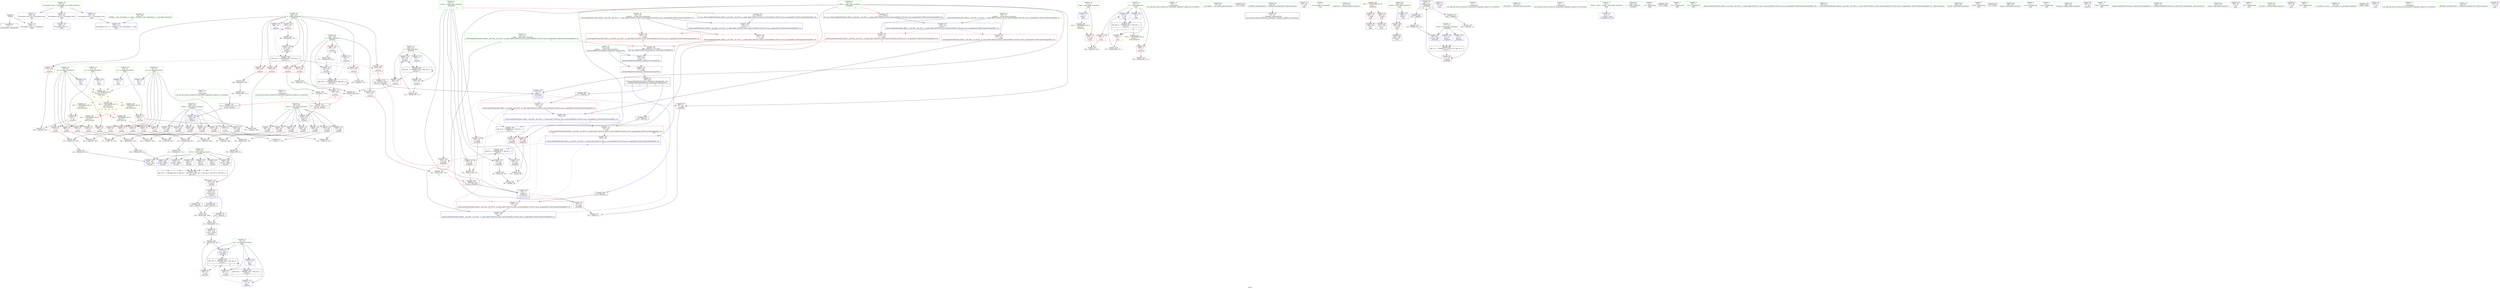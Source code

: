 digraph "SVFG" {
	label="SVFG";

	Node0x55e8cb590a10 [shape=record,color=grey,label="{NodeID: 0\nNullPtr}"];
	Node0x55e8cb590a10 -> Node0x55e8cb5b1bd0[style=solid];
	Node0x55e8cb590a10 -> Node0x55e8cb5b7c90[style=solid];
	Node0x55e8cb5bfcf0 [shape=record,color=grey,label="{NodeID: 263\n267 = Binary(266, 101, )\n|{<s0>10}}"];
	Node0x55e8cb5bfcf0:s0 -> Node0x55e8cb5e7dd0[style=solid,color=red];
	Node0x55e8cb5b9450 [shape=record,color=blue,label="{NodeID: 180\n8\<--327\nt\<--inc\nmain\n}"];
	Node0x55e8cb5b9450 -> Node0x55e8cb5cf930[style=dashed];
	Node0x55e8cb5b05e0 [shape=record,color=red,label="{NodeID: 97\n80\<--74\n\<--a.addr\n_Z5checkii\n}"];
	Node0x55e8cb5b05e0 -> Node0x55e8cb5b5440[style=solid];
	Node0x55e8cb5ae580 [shape=record,color=green,label="{NodeID: 14\n97\<--1\n\<--dummyObj\nCan only get source location for instruction, argument, global var or function.}"];
	Node0x55e8cb5b5740 [shape=record,color=grey,label="{NodeID: 277\n235 = cmp(233, 234, )\n}"];
	Node0x55e8cb5b1140 [shape=record,color=red,label="{NodeID: 111\n132\<--131\n\<--call1\n_ZSt4swapIiENSt9enable_ifIXsr6__and_ISt6__not_ISt15__is_tuple_likeIT_EESt21is_move_constructibleIS3_ESt18is_move_assignableIS3_EEE5valueEvE4typeERS3_SC_\n}"];
	Node0x55e8cb5b1140 -> Node0x55e8cb5b8410[style=solid];
	Node0x55e8cb5af380 [shape=record,color=green,label="{NodeID: 28\n55\<--56\n__cxa_atexit\<--__cxa_atexit_field_insensitive\n}"];
	Node0x55e8cb5e79f0 [shape=record,color=black,label="{NodeID: 374\n314 = PHI()\n}"];
	Node0x55e8cb5cf430 [shape=record,color=black,label="{NodeID: 291\nMR_32V_2 = PHI(MR_32V_3, MR_32V_1, )\npts\{23 \}\n|{<s0>17}}"];
	Node0x55e8cb5cf430:s0 -> Node0x55e8cb5b8d00[style=dashed,color=red];
	Node0x55e8cb5b65c0 [shape=record,color=red,label="{NodeID: 125\n193\<--149\n\<--r.addr\n_Z4calcii\n}"];
	Node0x55e8cb5b65c0 -> Node0x55e8cb5bec70[style=solid];
	Node0x55e8cb5b0000 [shape=record,color=green,label="{NodeID: 42\n149\<--150\nr.addr\<--r.addr_field_insensitive\n_Z4calcii\n}"];
	Node0x55e8cb5b0000 -> Node0x55e8cb5b6280[style=solid];
	Node0x55e8cb5b0000 -> Node0x55e8cb5b6350[style=solid];
	Node0x55e8cb5b0000 -> Node0x55e8cb5b6420[style=solid];
	Node0x55e8cb5b0000 -> Node0x55e8cb5b64f0[style=solid];
	Node0x55e8cb5b0000 -> Node0x55e8cb5b65c0[style=solid];
	Node0x55e8cb5b0000 -> Node0x55e8cb5b6690[style=solid];
	Node0x55e8cb5b0000 -> Node0x55e8cb5b8680[style=solid];
	Node0x55e8cb5b7120 [shape=record,color=red,label="{NodeID: 139\n263\<--226\n\<--r\n_Z5solvev\n}"];
	Node0x55e8cb5b7120 -> Node0x55e8cb5bf0f0[style=solid];
	Node0x55e8cb5b1cd0 [shape=record,color=black,label="{NodeID: 56\n53\<--54\n\<--_ZNSt8ios_base4InitD1Ev\nCan only get source location for instruction, argument, global var or function.}"];
	Node0x55e8cb5b7e60 [shape=record,color=blue,label="{NodeID: 153\n76\<--71\nb.addr\<--b\n_Z5checkii\n|{|<s2>3|<s3>3|<s4>3|<s5>3}}"];
	Node0x55e8cb5b7e60 -> Node0x55e8cb5b0920[style=dashed];
	Node0x55e8cb5b7e60 -> Node0x55e8cb5d0330[style=dashed];
	Node0x55e8cb5b7e60:s2 -> Node0x55e8cb5b1070[style=dashed,color=red];
	Node0x55e8cb5b7e60:s3 -> Node0x55e8cb5b1140[style=dashed,color=red];
	Node0x55e8cb5b7e60:s4 -> Node0x55e8cb5b1210[style=dashed,color=red];
	Node0x55e8cb5b7e60:s5 -> Node0x55e8cb5b84e0[style=dashed,color=red];
	Node0x55e8cb5b2860 [shape=record,color=purple,label="{NodeID: 70\n313\<--36\n\<--.str.5\nmain\n}"];
	Node0x55e8cb5be970 [shape=record,color=grey,label="{NodeID: 250\n182 = Binary(181, 101, )\n}"];
	Node0x55e8cb5be970 -> Node0x55e8cb5b89c0[style=solid];
	Node0x55e8cb5b89c0 [shape=record,color=blue,label="{NodeID: 167\n145\<--182\nretval\<--add\n_Z4calcii\n}"];
	Node0x55e8cb5b89c0 -> Node0x55e8cb5d0830[style=dashed];
	Node0x55e8cb5b3450 [shape=record,color=red,label="{NodeID: 84\n199\<--15\n\<--b1\n_Z4calcii\n}"];
	Node0x55e8cb5b3450 -> Node0x55e8cb5b4fc0[style=solid];
	Node0x55e8cb5ad290 [shape=record,color=green,label="{NodeID: 1\n7\<--1\n__dso_handle\<--dummyObj\nGlob }"];
	Node0x55e8cb5bfe70 [shape=record,color=grey,label="{NodeID: 264\n251 = Binary(250, 101, )\n}"];
	Node0x55e8cb5bfe70 -> Node0x55e8cb5b9110[style=solid];
	Node0x55e8cb5b9520 [shape=record,color=blue,label="{NodeID: 181\n341\<--340\n__t.addr\<--__t\n_ZSt4moveIRiEONSt16remove_referenceIT_E4typeEOS2_\n}"];
	Node0x55e8cb5b9520 -> Node0x55e8cb5b72c0[style=dashed];
	Node0x55e8cb5b06b0 [shape=record,color=red,label="{NodeID: 98\n88\<--74\n\<--a.addr\n_Z5checkii\n}"];
	Node0x55e8cb5b06b0 -> Node0x55e8cb5c0170[style=solid];
	Node0x55e8cb5ae680 [shape=record,color=green,label="{NodeID: 15\n101\<--1\n\<--dummyObj\nCan only get source location for instruction, argument, global var or function.|{<s0>9}}"];
	Node0x55e8cb5ae680:s0 -> Node0x55e8cb5e7ac0[style=solid,color=red];
	Node0x55e8cb5b58c0 [shape=record,color=grey,label="{NodeID: 278\n320 = cmp(318, 319, )\n}"];
	Node0x55e8cb5b1210 [shape=record,color=red,label="{NodeID: 112\n136\<--135\n\<--call2\n_ZSt4swapIiENSt9enable_ifIXsr6__and_ISt6__not_ISt15__is_tuple_likeIT_EESt21is_move_constructibleIS3_ESt18is_move_assignableIS3_EEE5valueEvE4typeERS3_SC_\n}"];
	Node0x55e8cb5b1210 -> Node0x55e8cb5b84e0[style=solid];
	Node0x55e8cb5af480 [shape=record,color=green,label="{NodeID: 29\n54\<--60\n_ZNSt8ios_base4InitD1Ev\<--_ZNSt8ios_base4InitD1Ev_field_insensitive\n}"];
	Node0x55e8cb5af480 -> Node0x55e8cb5b1cd0[style=solid];
	Node0x55e8cb5e7ac0 [shape=record,color=black,label="{NodeID: 375\n143 = PHI(101, 264, 271, )\n0th arg _Z4calcii }"];
	Node0x55e8cb5e7ac0 -> Node0x55e8cb5b85b0[style=solid];
	Node0x55e8cb5cf930 [shape=record,color=black,label="{NodeID: 292\nMR_26V_2 = PHI(MR_26V_3, MR_26V_1, )\npts\{10 \}\n|{|<s3>17}}"];
	Node0x55e8cb5cf930 -> Node0x55e8cb5b2dd0[style=dashed];
	Node0x55e8cb5cf930 -> Node0x55e8cb5b2ea0[style=dashed];
	Node0x55e8cb5cf930 -> Node0x55e8cb5b9450[style=dashed];
	Node0x55e8cb5cf930:s3 -> Node0x55e8cb5d2f50[style=dashed,color=red];
	Node0x55e8cb5b6690 [shape=record,color=red,label="{NodeID: 126\n209\<--149\n\<--r.addr\n_Z4calcii\n}"];
	Node0x55e8cb5b6690 -> Node0x55e8cb5bf3f0[style=solid];
	Node0x55e8cb5b00d0 [shape=record,color=green,label="{NodeID: 43\n217\<--218\n_Z5solvev\<--_Z5solvev_field_insensitive\n}"];
	Node0x55e8cb5d2710 [shape=record,color=yellow,style=double,label="{NodeID: 306\n42V_1 = ENCHI(MR_42V_0)\npts\{1 \}\nFun[main]}"];
	Node0x55e8cb5d2710 -> Node0x55e8cb5b3c70[style=dashed];
	Node0x55e8cb5d2710 -> Node0x55e8cb5b3d40[style=dashed];
	Node0x55e8cb5b71f0 [shape=record,color=red,label="{NodeID: 140\n330\<--299\n\<--retval\nmain\n}"];
	Node0x55e8cb5b71f0 -> Node0x55e8cb5b21e0[style=solid];
	Node0x55e8cb5b1dd0 [shape=record,color=black,label="{NodeID: 57\n69\<--111\n_Z5checkii_ret\<--\n_Z5checkii\n|{<s0>4|<s1>8}}"];
	Node0x55e8cb5b1dd0:s0 -> Node0x55e8cb2b55d0[style=solid,color=blue];
	Node0x55e8cb5b1dd0:s1 -> Node0x55e8cb5e7670[style=solid,color=blue];
	Node0x55e8cb5b7f30 [shape=record,color=blue,label="{NodeID: 154\n72\<--9\nretval\<--\n_Z5checkii\n}"];
	Node0x55e8cb5b7f30 -> Node0x55e8cb5ccc30[style=dashed];
	Node0x55e8cb5b2930 [shape=record,color=purple,label="{NodeID: 71\n322\<--38\n\<--.str.6\nmain\n}"];
	Node0x55e8cb5beaf0 [shape=record,color=grey,label="{NodeID: 251\n196 = Binary(195, 101, )\n}"];
	Node0x55e8cb5beaf0 -> Node0x55e8cb5b8a90[style=solid];
	Node0x55e8cb5b8a90 [shape=record,color=blue,label="{NodeID: 168\n145\<--196\nretval\<--add16\n_Z4calcii\n}"];
	Node0x55e8cb5b8a90 -> Node0x55e8cb5d0830[style=dashed];
	Node0x55e8cb5b3520 [shape=record,color=red,label="{NodeID: 85\n210\<--15\n\<--b1\n_Z4calcii\n}"];
	Node0x55e8cb5b3520 -> Node0x55e8cb5bf3f0[style=solid];
	Node0x55e8cb5ad550 [shape=record,color=green,label="{NodeID: 2\n9\<--1\n\<--dummyObj\nCan only get source location for instruction, argument, global var or function.}"];
	Node0x55e8cb5bfff0 [shape=record,color=grey,label="{NodeID: 265\n155 = cmp(153, 154, )\n}"];
	Node0x55e8cb5b0780 [shape=record,color=red,label="{NodeID: 99\n94\<--74\n\<--a.addr\n_Z5checkii\n}"];
	Node0x55e8cb5b0780 -> Node0x55e8cb5c02f0[style=solid];
	Node0x55e8cb5ae780 [shape=record,color=green,label="{NodeID: 16\n273\<--1\n\<--dummyObj\nCan only get source location for instruction, argument, global var or function.|{<s0>11}}"];
	Node0x55e8cb5ae780:s0 -> Node0x55e8cb5e7dd0[style=solid,color=red];
	Node0x55e8cb5b5a40 [shape=record,color=grey,label="{NodeID: 279\n244 = cmp(243, 9, )\n}"];
	Node0x55e8cb5b12e0 [shape=record,color=red,label="{NodeID: 113\n215\<--145\n\<--retval\n_Z4calcii\n}"];
	Node0x55e8cb5b12e0 -> Node0x55e8cb5b1ea0[style=solid];
	Node0x55e8cb5af580 [shape=record,color=green,label="{NodeID: 30\n67\<--68\n_Z5checkii\<--_Z5checkii_field_insensitive\n}"];
	Node0x55e8cb5e7dd0 [shape=record,color=black,label="{NodeID: 376\n144 = PHI(259, 267, 273, )\n1st arg _Z4calcii }"];
	Node0x55e8cb5e7dd0 -> Node0x55e8cb5b8680[style=solid];
	Node0x55e8cb5cfe30 [shape=record,color=black,label="{NodeID: 293\nMR_4V_4 = PHI(MR_4V_3, MR_4V_2, )\npts\{75 \}\n}"];
	Node0x55e8cb5cfe30 -> Node0x55e8cb5b06b0[style=dashed];
	Node0x55e8cb5cfe30 -> Node0x55e8cb5b0780[style=dashed];
	Node0x55e8cb5cfe30 -> Node0x55e8cb5b0850[style=dashed];
	Node0x55e8cb5b6760 [shape=record,color=red,label="{NodeID: 127\n233\<--220\n\<--i\n_Z5solvev\n}"];
	Node0x55e8cb5b6760 -> Node0x55e8cb5b5740[style=solid];
	Node0x55e8cb5b01d0 [shape=record,color=green,label="{NodeID: 44\n220\<--221\ni\<--i_field_insensitive\n_Z5solvev\n}"];
	Node0x55e8cb5b01d0 -> Node0x55e8cb5b6760[style=solid];
	Node0x55e8cb5b01d0 -> Node0x55e8cb5b6830[style=solid];
	Node0x55e8cb5b01d0 -> Node0x55e8cb5b6900[style=solid];
	Node0x55e8cb5b01d0 -> Node0x55e8cb5b69d0[style=solid];
	Node0x55e8cb5b01d0 -> Node0x55e8cb5b6aa0[style=solid];
	Node0x55e8cb5b01d0 -> Node0x55e8cb5b6b70[style=solid];
	Node0x55e8cb5b01d0 -> Node0x55e8cb5b6c40[style=solid];
	Node0x55e8cb5b01d0 -> Node0x55e8cb5b6d10[style=solid];
	Node0x55e8cb5b01d0 -> Node0x55e8cb5b8f70[style=solid];
	Node0x55e8cb5b01d0 -> Node0x55e8cb5b92b0[style=solid];
	Node0x55e8cb5b72c0 [shape=record,color=red,label="{NodeID: 141\n344\<--341\n\<--__t.addr\n_ZSt4moveIRiEONSt16remove_referenceIT_E4typeEOS2_\n}"];
	Node0x55e8cb5b72c0 -> Node0x55e8cb5b22b0[style=solid];
	Node0x55e8cb5b1ea0 [shape=record,color=black,label="{NodeID: 58\n142\<--215\n_Z4calcii_ret\<--\n_Z4calcii\n|{<s0>9|<s1>10|<s2>11}}"];
	Node0x55e8cb5b1ea0:s0 -> Node0x55e8cb5e6f40[style=solid,color=blue];
	Node0x55e8cb5b1ea0:s1 -> Node0x55e8cb5e7070[style=solid,color=blue];
	Node0x55e8cb5b1ea0:s2 -> Node0x55e8cb5e7880[style=solid,color=blue];
	Node0x55e8cb5b8000 [shape=record,color=blue,label="{NodeID: 155\n72\<--101\nretval\<--\n_Z5checkii\n}"];
	Node0x55e8cb5b8000 -> Node0x55e8cb5ccc30[style=dashed];
	Node0x55e8cb5b2a00 [shape=record,color=purple,label="{NodeID: 72\n350\<--40\nllvm.global_ctors_0\<--llvm.global_ctors\nGlob }"];
	Node0x55e8cb5b2a00 -> Node0x55e8cb5b7a90[style=solid];
	Node0x55e8cb5bec70 [shape=record,color=grey,label="{NodeID: 252\n195 = Binary(193, 194, )\n}"];
	Node0x55e8cb5bec70 -> Node0x55e8cb5beaf0[style=solid];
	Node0x55e8cb5b8b60 [shape=record,color=blue,label="{NodeID: 169\n145\<--206\nretval\<--add21\n_Z4calcii\n}"];
	Node0x55e8cb5b8b60 -> Node0x55e8cb5d0830[style=dashed];
	Node0x55e8cb5b35f0 [shape=record,color=red,label="{NodeID: 86\n234\<--17\n\<--a2\n_Z5solvev\n}"];
	Node0x55e8cb5b35f0 -> Node0x55e8cb5b5740[style=solid];
	Node0x55e8cb5ad5e0 [shape=record,color=green,label="{NodeID: 3\n22\<--1\n\<--dummyObj\nCan only get source location for instruction, argument, global var or function.}"];
	Node0x55e8cb5c0170 [shape=record,color=grey,label="{NodeID: 266\n90 = cmp(88, 89, )\n}"];
	Node0x55e8cb5b0850 [shape=record,color=red,label="{NodeID: 100\n104\<--74\n\<--a.addr\n_Z5checkii\n}"];
	Node0x55e8cb5b0850 -> Node0x55e8cb5bdbf0[style=solid];
	Node0x55e8cb5ae880 [shape=record,color=green,label="{NodeID: 17\n4\<--6\n_ZStL8__ioinit\<--_ZStL8__ioinit_field_insensitive\nGlob }"];
	Node0x55e8cb5ae880 -> Node0x55e8cb5b2380[style=solid];
	Node0x55e8cb2b55d0 [shape=record,color=black,label="{NodeID: 363\n107 = PHI(69, )\n}"];
	Node0x55e8cb2b55d0 -> Node0x55e8cb5bdd70[style=solid];
	Node0x55e8cb5b5bc0 [shape=record,color=grey,label="{NodeID: 280\n257 = cmp(255, 256, )\n}"];
	Node0x55e8cb5b13b0 [shape=record,color=red,label="{NodeID: 114\n153\<--147\n\<--l.addr\n_Z4calcii\n}"];
	Node0x55e8cb5b13b0 -> Node0x55e8cb5bfff0[style=solid];
	Node0x55e8cb5af680 [shape=record,color=green,label="{NodeID: 31\n72\<--73\nretval\<--retval_field_insensitive\n_Z5checkii\n}"];
	Node0x55e8cb5af680 -> Node0x55e8cb5b0510[style=solid];
	Node0x55e8cb5af680 -> Node0x55e8cb5b7f30[style=solid];
	Node0x55e8cb5af680 -> Node0x55e8cb5b8000[style=solid];
	Node0x55e8cb5af680 -> Node0x55e8cb5b80d0[style=solid];
	Node0x55e8cb5e7f90 [shape=record,color=black,label="{NodeID: 377\n114 = PHI(74, )\n0th arg _ZSt4swapIiENSt9enable_ifIXsr6__and_ISt6__not_ISt15__is_tuple_likeIT_EESt21is_move_constructibleIS3_ESt18is_move_assignableIS3_EEE5valueEvE4typeERS3_SC_ }"];
	Node0x55e8cb5e7f90 -> Node0x55e8cb5b81a0[style=solid];
	Node0x55e8cb5d0330 [shape=record,color=black,label="{NodeID: 294\nMR_6V_4 = PHI(MR_6V_3, MR_6V_2, )\npts\{77 \}\n}"];
	Node0x55e8cb5d0330 -> Node0x55e8cb5b09f0[style=dashed];
	Node0x55e8cb5d0330 -> Node0x55e8cb5b0ac0[style=dashed];
	Node0x55e8cb5d0330 -> Node0x55e8cb5b0b90[style=dashed];
	Node0x55e8cb5d0330 -> Node0x55e8cb5b0c60[style=dashed];
	Node0x55e8cb5b6830 [shape=record,color=red,label="{NodeID: 128\n237\<--220\n\<--i\n_Z5solvev\n}"];
	Node0x55e8cb5b6830 -> Node0x55e8cb5b55c0[style=solid];
	Node0x55e8cb5b02a0 [shape=record,color=green,label="{NodeID: 45\n222\<--223\nj\<--j_field_insensitive\n_Z5solvev\n}"];
	Node0x55e8cb5d2900 [shape=record,color=yellow,style=double,label="{NodeID: 308\n45V_1 = ENCHI(MR_45V_0)\npts\{12 \}\nFun[main]}"];
	Node0x55e8cb5d2900 -> Node0x55e8cb5b2f70[style=dashed];
	Node0x55e8cb5b7390 [shape=record,color=blue,label="{NodeID: 142\n8\<--9\nt\<--\nGlob }"];
	Node0x55e8cb5b7390 -> Node0x55e8cb5cf930[style=dashed];
	Node0x55e8cb5b1f70 [shape=record,color=black,label="{NodeID: 59\n275\<--274\nconv\<--add14\n_Z5solvev\n}"];
	Node0x55e8cb5b1f70 -> Node0x55e8cb5be670[style=solid];
	Node0x55e8cb5d35a0 [shape=record,color=yellow,style=double,label="{NodeID: 322\n40V_1 = ENCHI(MR_40V_0)\npts\{16 20 \}\nFun[_Z5solvev]|{<s0>9|<s1>9|<s2>10|<s3>10|<s4>11|<s5>11}}"];
	Node0x55e8cb5d35a0:s0 -> Node0x55e8cb343500[style=dashed,color=red];
	Node0x55e8cb5d35a0:s1 -> Node0x55e8cb45c710[style=dashed,color=red];
	Node0x55e8cb5d35a0:s2 -> Node0x55e8cb343500[style=dashed,color=red];
	Node0x55e8cb5d35a0:s3 -> Node0x55e8cb45c710[style=dashed,color=red];
	Node0x55e8cb5d35a0:s4 -> Node0x55e8cb343500[style=dashed,color=red];
	Node0x55e8cb5d35a0:s5 -> Node0x55e8cb45c710[style=dashed,color=red];
	Node0x55e8cb5b80d0 [shape=record,color=blue,label="{NodeID: 156\n72\<--108\nretval\<--sub7\n_Z5checkii\n}"];
	Node0x55e8cb5b80d0 -> Node0x55e8cb5ccc30[style=dashed];
	Node0x55e8cb5b2b00 [shape=record,color=purple,label="{NodeID: 73\n351\<--40\nllvm.global_ctors_1\<--llvm.global_ctors\nGlob }"];
	Node0x55e8cb5b2b00 -> Node0x55e8cb5b7b90[style=solid];
	Node0x55e8cb5bedf0 [shape=record,color=grey,label="{NodeID: 253\n205 = Binary(203, 204, )\n}"];
	Node0x55e8cb5bedf0 -> Node0x55e8cb5bef70[style=solid];
	Node0x55e8cb5b8c30 [shape=record,color=blue,label="{NodeID: 170\n145\<--212\nretval\<--add24\n_Z4calcii\n}"];
	Node0x55e8cb5b8c30 -> Node0x55e8cb5d0830[style=dashed];
	Node0x55e8cb5b36c0 [shape=record,color=red,label="{NodeID: 87\n159\<--19\n\<--b2\n_Z4calcii\n}"];
	Node0x55e8cb5b36c0 -> Node0x55e8cb5c0470[style=solid];
	Node0x55e8cb5ad670 [shape=record,color=green,label="{NodeID: 4\n24\<--1\n.str\<--dummyObj\nGlob }"];
	Node0x55e8cb5c02f0 [shape=record,color=grey,label="{NodeID: 267\n98 = cmp(94, 96, )\n}"];
	Node0x55e8cb5b0920 [shape=record,color=red,label="{NodeID: 101\n81\<--76\n\<--b.addr\n_Z5checkii\n}"];
	Node0x55e8cb5b0920 -> Node0x55e8cb5b5440[style=solid];
	Node0x55e8cb5ae980 [shape=record,color=green,label="{NodeID: 18\n8\<--10\nt\<--t_field_insensitive\nGlob }"];
	Node0x55e8cb5ae980 -> Node0x55e8cb5b2d00[style=solid];
	Node0x55e8cb5ae980 -> Node0x55e8cb5b2dd0[style=solid];
	Node0x55e8cb5ae980 -> Node0x55e8cb5b2ea0[style=solid];
	Node0x55e8cb5ae980 -> Node0x55e8cb5b7390[style=solid];
	Node0x55e8cb5ae980 -> Node0x55e8cb5b9450[style=solid];
	Node0x55e8cb5e4e90 [shape=record,color=black,label="{NodeID: 364\n323 = PHI()\n}"];
	Node0x55e8cb5b1480 [shape=record,color=red,label="{NodeID: 115\n160\<--147\n\<--l.addr\n_Z4calcii\n}"];
	Node0x55e8cb5b1480 -> Node0x55e8cb5c0470[style=solid];
	Node0x55e8cb5af750 [shape=record,color=green,label="{NodeID: 32\n74\<--75\na.addr\<--a.addr_field_insensitive\n_Z5checkii\n|{|<s5>3}}"];
	Node0x55e8cb5af750 -> Node0x55e8cb5b05e0[style=solid];
	Node0x55e8cb5af750 -> Node0x55e8cb5b06b0[style=solid];
	Node0x55e8cb5af750 -> Node0x55e8cb5b0780[style=solid];
	Node0x55e8cb5af750 -> Node0x55e8cb5b0850[style=solid];
	Node0x55e8cb5af750 -> Node0x55e8cb5b7d90[style=solid];
	Node0x55e8cb5af750:s5 -> Node0x55e8cb5e7f90[style=solid,color=red];
	Node0x55e8cb5e80a0 [shape=record,color=black,label="{NodeID: 378\n115 = PHI(76, )\n1st arg _ZSt4swapIiENSt9enable_ifIXsr6__and_ISt6__not_ISt15__is_tuple_likeIT_EESt21is_move_constructibleIS3_ESt18is_move_assignableIS3_EEE5valueEvE4typeERS3_SC_ }"];
	Node0x55e8cb5e80a0 -> Node0x55e8cb5b8270[style=solid];
	Node0x55e8cb5d0830 [shape=record,color=black,label="{NodeID: 295\nMR_20V_3 = PHI(MR_20V_9, MR_20V_7, MR_20V_5, MR_20V_2, MR_20V_8, MR_20V_6, MR_20V_4, )\npts\{146 \}\n}"];
	Node0x55e8cb5d0830 -> Node0x55e8cb5b12e0[style=dashed];
	Node0x55e8cb5b6900 [shape=record,color=red,label="{NodeID: 129\n240\<--220\n\<--i\n_Z5solvev\n|{<s0>8}}"];
	Node0x55e8cb5b6900:s0 -> Node0x55e8cb5e81b0[style=solid,color=red];
	Node0x55e8cb5b0370 [shape=record,color=green,label="{NodeID: 46\n224\<--225\nl\<--l_field_insensitive\n_Z5solvev\n}"];
	Node0x55e8cb5b0370 -> Node0x55e8cb5b6de0[style=solid];
	Node0x55e8cb5b0370 -> Node0x55e8cb5b6eb0[style=solid];
	Node0x55e8cb5b0370 -> Node0x55e8cb5b6f80[style=solid];
	Node0x55e8cb5b0370 -> Node0x55e8cb5b8dd0[style=solid];
	Node0x55e8cb5b0370 -> Node0x55e8cb5b9040[style=solid];
	Node0x55e8cb5b7490 [shape=record,color=blue,label="{NodeID: 143\n11\<--9\ncases\<--\nGlob }"];
	Node0x55e8cb5b7490 -> Node0x55e8cb5d2900[style=dashed];
	Node0x55e8cb5b2040 [shape=record,color=black,label="{NodeID: 60\n305\<--302\ncall\<--\nmain\n}"];
	Node0x55e8cb5bda70 [shape=record,color=grey,label="{NodeID: 240\n96 = Binary(97, 95, )\n}"];
	Node0x55e8cb5bda70 -> Node0x55e8cb5c02f0[style=solid];
	Node0x55e8cb5b81a0 [shape=record,color=blue,label="{NodeID: 157\n116\<--114\n__a.addr\<--__a\n_ZSt4swapIiENSt9enable_ifIXsr6__and_ISt6__not_ISt15__is_tuple_likeIT_EESt21is_move_constructibleIS3_ESt18is_move_assignableIS3_EEE5valueEvE4typeERS3_SC_\n}"];
	Node0x55e8cb5b81a0 -> Node0x55e8cb5b0d30[style=dashed];
	Node0x55e8cb5b81a0 -> Node0x55e8cb5b0e00[style=dashed];
	Node0x55e8cb5b2c00 [shape=record,color=purple,label="{NodeID: 74\n352\<--40\nllvm.global_ctors_2\<--llvm.global_ctors\nGlob }"];
	Node0x55e8cb5b2c00 -> Node0x55e8cb5b7c90[style=solid];
	Node0x55e8cb5bef70 [shape=record,color=grey,label="{NodeID: 254\n206 = Binary(205, 101, )\n}"];
	Node0x55e8cb5bef70 -> Node0x55e8cb5b8b60[style=solid];
	Node0x55e8cb5b8d00 [shape=record,color=blue,label="{NodeID: 171\n21\<--22\nans\<--\n_Z5solvev\n}"];
	Node0x55e8cb5b8d00 -> Node0x55e8cb5ce030[style=dashed];
	Node0x55e8cb5b3790 [shape=record,color=red,label="{NodeID: 88\n175\<--19\n\<--b2\n_Z4calcii\n}"];
	Node0x55e8cb5b3790 -> Node0x55e8cb5c05f0[style=solid];
	Node0x55e8cb5ad700 [shape=record,color=green,label="{NodeID: 5\n26\<--1\n.str.1\<--dummyObj\nGlob }"];
	Node0x55e8cb5c0470 [shape=record,color=grey,label="{NodeID: 268\n161 = cmp(159, 160, )\n}"];
	Node0x55e8cb5b09f0 [shape=record,color=red,label="{NodeID: 102\n89\<--76\n\<--b.addr\n_Z5checkii\n}"];
	Node0x55e8cb5b09f0 -> Node0x55e8cb5c0170[style=solid];
	Node0x55e8cb5aea80 [shape=record,color=green,label="{NodeID: 19\n11\<--12\ncases\<--cases_field_insensitive\nGlob }"];
	Node0x55e8cb5aea80 -> Node0x55e8cb5b2f70[style=solid];
	Node0x55e8cb5aea80 -> Node0x55e8cb5b7490[style=solid];
	Node0x55e8cb5e6f40 [shape=record,color=black,label="{NodeID: 365\n260 = PHI(142, )\n}"];
	Node0x55e8cb5e6f40 -> Node0x55e8cb5bf9f0[style=solid];
	Node0x55e8cb5b5e70 [shape=record,color=red,label="{NodeID: 116\n172\<--147\n\<--l.addr\n_Z4calcii\n}"];
	Node0x55e8cb5b5e70 -> Node0x55e8cb5b4e40[style=solid];
	Node0x55e8cb5af820 [shape=record,color=green,label="{NodeID: 33\n76\<--77\nb.addr\<--b.addr_field_insensitive\n_Z5checkii\n|{|<s6>3}}"];
	Node0x55e8cb5af820 -> Node0x55e8cb5b0920[style=solid];
	Node0x55e8cb5af820 -> Node0x55e8cb5b09f0[style=solid];
	Node0x55e8cb5af820 -> Node0x55e8cb5b0ac0[style=solid];
	Node0x55e8cb5af820 -> Node0x55e8cb5b0b90[style=solid];
	Node0x55e8cb5af820 -> Node0x55e8cb5b0c60[style=solid];
	Node0x55e8cb5af820 -> Node0x55e8cb5b7e60[style=solid];
	Node0x55e8cb5af820:s6 -> Node0x55e8cb5e80a0[style=solid,color=red];
	Node0x55e8cb5e81b0 [shape=record,color=black,label="{NodeID: 379\n70 = PHI(103, 240, )\n0th arg _Z5checkii }"];
	Node0x55e8cb5e81b0 -> Node0x55e8cb5b7d90[style=solid];
	Node0x55e8cb343500 [shape=record,color=yellow,style=double,label="{NodeID: 296\n16V_1 = ENCHI(MR_16V_0)\npts\{16 \}\nFun[_Z4calcii]}"];
	Node0x55e8cb343500 -> Node0x55e8cb5b3110[style=dashed];
	Node0x55e8cb343500 -> Node0x55e8cb5b31e0[style=dashed];
	Node0x55e8cb343500 -> Node0x55e8cb5b32b0[style=dashed];
	Node0x55e8cb343500 -> Node0x55e8cb5b3380[style=dashed];
	Node0x55e8cb343500 -> Node0x55e8cb5b3450[style=dashed];
	Node0x55e8cb343500 -> Node0x55e8cb5b3520[style=dashed];
	Node0x55e8cb5b69d0 [shape=record,color=red,label="{NodeID: 130\n255\<--220\n\<--i\n_Z5solvev\n}"];
	Node0x55e8cb5b69d0 -> Node0x55e8cb5b5bc0[style=solid];
	Node0x55e8cb5b0440 [shape=record,color=green,label="{NodeID: 47\n226\<--227\nr\<--r_field_insensitive\n_Z5solvev\n}"];
	Node0x55e8cb5b0440 -> Node0x55e8cb5b7050[style=solid];
	Node0x55e8cb5b0440 -> Node0x55e8cb5b7120[style=solid];
	Node0x55e8cb5b0440 -> Node0x55e8cb5b8ea0[style=solid];
	Node0x55e8cb5b0440 -> Node0x55e8cb5b9110[style=solid];
	Node0x55e8cb5b7590 [shape=record,color=blue,label="{NodeID: 144\n13\<--9\na1\<--\nGlob }"];
	Node0x55e8cb5b7590 -> Node0x55e8cb5d2ba0[style=dashed];
	Node0x55e8cb5b2110 [shape=record,color=black,label="{NodeID: 61\n311\<--308\ncall1\<--\nmain\n}"];
	Node0x55e8cb5bdbf0 [shape=record,color=grey,label="{NodeID: 241\n106 = Binary(104, 105, )\n|{<s0>4}}"];
	Node0x55e8cb5bdbf0:s0 -> Node0x55e8cb5e8300[style=solid,color=red];
	Node0x55e8cb5b8270 [shape=record,color=blue,label="{NodeID: 158\n118\<--115\n__b.addr\<--__b\n_ZSt4swapIiENSt9enable_ifIXsr6__and_ISt6__not_ISt15__is_tuple_likeIT_EESt21is_move_constructibleIS3_ESt18is_move_assignableIS3_EEE5valueEvE4typeERS3_SC_\n}"];
	Node0x55e8cb5b8270 -> Node0x55e8cb5b0ed0[style=dashed];
	Node0x55e8cb5b8270 -> Node0x55e8cb5b0fa0[style=dashed];
	Node0x55e8cb5b2d00 [shape=record,color=red,label="{NodeID: 75\n285\<--8\n\<--t\n_Z5solvev\n}"];
	Node0x55e8cb5b2d00 -> Node0x55e8cb5bdef0[style=solid];
	Node0x55e8cb5bf0f0 [shape=record,color=grey,label="{NodeID: 255\n264 = Binary(262, 263, )\n|{<s0>10}}"];
	Node0x55e8cb5bf0f0:s0 -> Node0x55e8cb5e7ac0[style=solid,color=red];
	Node0x55e8cb5b8dd0 [shape=record,color=blue,label="{NodeID: 172\n224\<--9\nl\<--\n_Z5solvev\n}"];
	Node0x55e8cb5b8dd0 -> Node0x55e8cb5cea30[style=dashed];
	Node0x55e8cb5b3860 [shape=record,color=red,label="{NodeID: 89\n179\<--19\n\<--b2\n_Z4calcii\n}"];
	Node0x55e8cb5b3860 -> Node0x55e8cb5be7f0[style=solid];
	Node0x55e8cb5adf40 [shape=record,color=green,label="{NodeID: 6\n28\<--1\n.str.2\<--dummyObj\nGlob }"];
	Node0x55e8cb5c05f0 [shape=record,color=grey,label="{NodeID: 269\n177 = cmp(175, 176, )\n}"];
	Node0x55e8cb5b0ac0 [shape=record,color=red,label="{NodeID: 103\n95\<--76\n\<--b.addr\n_Z5checkii\n}"];
	Node0x55e8cb5b0ac0 -> Node0x55e8cb5bda70[style=solid];
	Node0x55e8cb5aeb80 [shape=record,color=green,label="{NodeID: 20\n13\<--14\na1\<--a1_field_insensitive\nGlob }"];
	Node0x55e8cb5aeb80 -> Node0x55e8cb5b3040[style=solid];
	Node0x55e8cb5aeb80 -> Node0x55e8cb5b7590[style=solid];
	Node0x55e8cb5e7070 [shape=record,color=black,label="{NodeID: 366\n268 = PHI(142, )\n}"];
	Node0x55e8cb5e7070 -> Node0x55e8cb5bf9f0[style=solid];
	Node0x55e8cb5ccc30 [shape=record,color=black,label="{NodeID: 283\nMR_2V_3 = PHI(MR_2V_5, MR_2V_2, MR_2V_4, )\npts\{73 \}\n}"];
	Node0x55e8cb5ccc30 -> Node0x55e8cb5b0510[style=dashed];
	Node0x55e8cb5b5f40 [shape=record,color=red,label="{NodeID: 117\n186\<--147\n\<--l.addr\n_Z4calcii\n}"];
	Node0x55e8cb5b5f40 -> Node0x55e8cb5b5140[style=solid];
	Node0x55e8cb5af8f0 [shape=record,color=green,label="{NodeID: 34\n85\<--86\n_ZSt4swapIiENSt9enable_ifIXsr6__and_ISt6__not_ISt15__is_tuple_likeIT_EESt21is_move_constructibleIS3_ESt18is_move_assignableIS3_EEE5valueEvE4typeERS3_SC_\<--_ZSt4swapIiENSt9enable_ifIXsr6__and_ISt6__not_ISt15__is_tuple_likeIT_EESt21is_move_constructibleIS3_ESt18is_move_assignableIS3_EEE5valueEvE4typeERS3_SC__field_insensitive\n}"];
	Node0x55e8cb5e8300 [shape=record,color=black,label="{NodeID: 380\n71 = PHI(106, 242, )\n1st arg _Z5checkii }"];
	Node0x55e8cb5e8300 -> Node0x55e8cb5b7e60[style=solid];
	Node0x55e8cb45c710 [shape=record,color=yellow,style=double,label="{NodeID: 297\n18V_1 = ENCHI(MR_18V_0)\npts\{20 \}\nFun[_Z4calcii]}"];
	Node0x55e8cb45c710 -> Node0x55e8cb5b36c0[style=dashed];
	Node0x55e8cb45c710 -> Node0x55e8cb5b3790[style=dashed];
	Node0x55e8cb45c710 -> Node0x55e8cb5b3860[style=dashed];
	Node0x55e8cb45c710 -> Node0x55e8cb5b3930[style=dashed];
	Node0x55e8cb45c710 -> Node0x55e8cb5b3a00[style=dashed];
	Node0x55e8cb5b6aa0 [shape=record,color=red,label="{NodeID: 131\n261\<--220\n\<--i\n_Z5solvev\n}"];
	Node0x55e8cb5b6aa0 -> Node0x55e8cb5bf6f0[style=solid];
	Node0x55e8cb5b1530 [shape=record,color=green,label="{NodeID: 48\n290\<--291\nprintf\<--printf_field_insensitive\n}"];
	Node0x55e8cb5d2ba0 [shape=record,color=yellow,style=double,label="{NodeID: 311\n50V_1 = ENCHI(MR_50V_0)\npts\{14 16 18 20 \}\nFun[main]|{<s0>17|<s1>17|<s2>17}}"];
	Node0x55e8cb5d2ba0:s0 -> Node0x55e8cb5d3060[style=dashed,color=red];
	Node0x55e8cb5d2ba0:s1 -> Node0x55e8cb5d3140[style=dashed,color=red];
	Node0x55e8cb5d2ba0:s2 -> Node0x55e8cb5d35a0[style=dashed,color=red];
	Node0x55e8cb5b7690 [shape=record,color=blue,label="{NodeID: 145\n15\<--9\nb1\<--\nGlob }"];
	Node0x55e8cb5b7690 -> Node0x55e8cb5d2ba0[style=dashed];
	Node0x55e8cb5b21e0 [shape=record,color=black,label="{NodeID: 62\n298\<--330\nmain_ret\<--\nmain\n}"];
	Node0x55e8cb5bdd70 [shape=record,color=grey,label="{NodeID: 242\n108 = Binary(101, 107, )\n}"];
	Node0x55e8cb5bdd70 -> Node0x55e8cb5b80d0[style=solid];
	Node0x55e8cb5b8340 [shape=record,color=blue,label="{NodeID: 159\n120\<--128\n__tmp\<--\n_ZSt4swapIiENSt9enable_ifIXsr6__and_ISt6__not_ISt15__is_tuple_likeIT_EESt21is_move_constructibleIS3_ESt18is_move_assignableIS3_EEE5valueEvE4typeERS3_SC_\n}"];
	Node0x55e8cb5b8340 -> Node0x55e8cb5b1140[style=dashed];
	Node0x55e8cb5b8340 -> Node0x55e8cb5b1210[style=dashed];
	Node0x55e8cb5b2dd0 [shape=record,color=red,label="{NodeID: 76\n318\<--8\n\<--t\nmain\n}"];
	Node0x55e8cb5b2dd0 -> Node0x55e8cb5b58c0[style=solid];
	Node0x55e8cb5bf270 [shape=record,color=grey,label="{NodeID: 256\n212 = Binary(211, 101, )\n}"];
	Node0x55e8cb5bf270 -> Node0x55e8cb5b8c30[style=solid];
	Node0x55e8cb5b8ea0 [shape=record,color=blue,label="{NodeID: 173\n226\<--9\nr\<--\n_Z5solvev\n}"];
	Node0x55e8cb5b8ea0 -> Node0x55e8cb5cef30[style=dashed];
	Node0x55e8cb5b3930 [shape=record,color=red,label="{NodeID: 90\n189\<--19\n\<--b2\n_Z4calcii\n}"];
	Node0x55e8cb5b3930 -> Node0x55e8cb5b52c0[style=solid];
	Node0x55e8cb5adfd0 [shape=record,color=green,label="{NodeID: 7\n30\<--1\nstdin\<--dummyObj\nGlob }"];
	Node0x55e8cb5c0770 [shape=record,color=grey,label="{NodeID: 270\n167 = cmp(165, 166, )\n}"];
	Node0x55e8cb5b0b90 [shape=record,color=red,label="{NodeID: 104\n103\<--76\n\<--b.addr\n_Z5checkii\n|{<s0>4}}"];
	Node0x55e8cb5b0b90:s0 -> Node0x55e8cb5e81b0[style=solid,color=red];
	Node0x55e8cb5aec80 [shape=record,color=green,label="{NodeID: 21\n15\<--16\nb1\<--b1_field_insensitive\nGlob }"];
	Node0x55e8cb5aec80 -> Node0x55e8cb5b3110[style=solid];
	Node0x55e8cb5aec80 -> Node0x55e8cb5b31e0[style=solid];
	Node0x55e8cb5aec80 -> Node0x55e8cb5b32b0[style=solid];
	Node0x55e8cb5aec80 -> Node0x55e8cb5b3380[style=solid];
	Node0x55e8cb5aec80 -> Node0x55e8cb5b3450[style=solid];
	Node0x55e8cb5aec80 -> Node0x55e8cb5b3520[style=solid];
	Node0x55e8cb5aec80 -> Node0x55e8cb5b7690[style=solid];
	Node0x55e8cb5e71b0 [shape=record,color=black,label="{NodeID: 367\n52 = PHI()\n}"];
	Node0x55e8cb5b6010 [shape=record,color=red,label="{NodeID: 118\n194\<--147\n\<--l.addr\n_Z4calcii\n}"];
	Node0x55e8cb5b6010 -> Node0x55e8cb5bec70[style=solid];
	Node0x55e8cb5af9f0 [shape=record,color=green,label="{NodeID: 35\n116\<--117\n__a.addr\<--__a.addr_field_insensitive\n_ZSt4swapIiENSt9enable_ifIXsr6__and_ISt6__not_ISt15__is_tuple_likeIT_EESt21is_move_constructibleIS3_ESt18is_move_assignableIS3_EEE5valueEvE4typeERS3_SC_\n}"];
	Node0x55e8cb5af9f0 -> Node0x55e8cb5b0d30[style=solid];
	Node0x55e8cb5af9f0 -> Node0x55e8cb5b0e00[style=solid];
	Node0x55e8cb5af9f0 -> Node0x55e8cb5b81a0[style=solid];
	Node0x55e8cb5e8480 [shape=record,color=black,label="{NodeID: 381\n340 = PHI(124, 130, 120, )\n0th arg _ZSt4moveIRiEONSt16remove_referenceIT_E4typeEOS2_ }"];
	Node0x55e8cb5e8480 -> Node0x55e8cb5b9520[style=solid];
	Node0x55e8cb5b6b70 [shape=record,color=red,label="{NodeID: 132\n265\<--220\n\<--i\n_Z5solvev\n}"];
	Node0x55e8cb5b6b70 -> Node0x55e8cb5bf570[style=solid];
	Node0x55e8cb5b1630 [shape=record,color=green,label="{NodeID: 49\n296\<--297\nmain\<--main_field_insensitive\n}"];
	Node0x55e8cb5b7790 [shape=record,color=blue,label="{NodeID: 146\n17\<--9\na2\<--\nGlob }"];
	Node0x55e8cb5b7790 -> Node0x55e8cb5d2ba0[style=dashed];
	Node0x55e8cb5b22b0 [shape=record,color=black,label="{NodeID: 63\n339\<--344\n_ZSt4moveIRiEONSt16remove_referenceIT_E4typeEOS2__ret\<--\n_ZSt4moveIRiEONSt16remove_referenceIT_E4typeEOS2_\n|{<s0>5|<s1>6|<s2>7}}"];
	Node0x55e8cb5b22b0:s0 -> Node0x55e8cb5e7280[style=solid,color=blue];
	Node0x55e8cb5b22b0:s1 -> Node0x55e8cb5e73f0[style=solid,color=blue];
	Node0x55e8cb5b22b0:s2 -> Node0x55e8cb5e7530[style=solid,color=blue];
	Node0x55e8cb5bdef0 [shape=record,color=grey,label="{NodeID: 243\n286 = Binary(285, 101, )\n}"];
	Node0x55e8cb5b8410 [shape=record,color=blue,label="{NodeID: 160\n133\<--132\n\<--\n_ZSt4swapIiENSt9enable_ifIXsr6__and_ISt6__not_ISt15__is_tuple_likeIT_EESt21is_move_constructibleIS3_ESt18is_move_assignableIS3_EEE5valueEvE4typeERS3_SC_\n|{|<s1>3}}"];
	Node0x55e8cb5b8410 -> Node0x55e8cb5b1210[style=dashed];
	Node0x55e8cb5b8410:s1 -> Node0x55e8cb5cfe30[style=dashed,color=blue];
	Node0x55e8cb5b2ea0 [shape=record,color=red,label="{NodeID: 77\n326\<--8\n\<--t\nmain\n}"];
	Node0x55e8cb5b2ea0 -> Node0x55e8cb5be370[style=solid];
	Node0x55e8cb5bf3f0 [shape=record,color=grey,label="{NodeID: 257\n211 = Binary(209, 210, )\n}"];
	Node0x55e8cb5bf3f0 -> Node0x55e8cb5bf270[style=solid];
	Node0x55e8cb5b8f70 [shape=record,color=blue,label="{NodeID: 174\n220\<--101\ni\<--\n_Z5solvev\n}"];
	Node0x55e8cb5b8f70 -> Node0x55e8cb5ce530[style=dashed];
	Node0x55e8cb5b3a00 [shape=record,color=red,label="{NodeID: 91\n203\<--19\n\<--b2\n_Z4calcii\n}"];
	Node0x55e8cb5b3a00 -> Node0x55e8cb5bedf0[style=solid];
	Node0x55e8cb5ae060 [shape=record,color=green,label="{NodeID: 8\n31\<--1\n.str.3\<--dummyObj\nGlob }"];
	Node0x55e8cb5b4e40 [shape=record,color=grey,label="{NodeID: 271\n173 = cmp(171, 172, )\n}"];
	Node0x55e8cb5b0c60 [shape=record,color=red,label="{NodeID: 105\n105\<--76\n\<--b.addr\n_Z5checkii\n}"];
	Node0x55e8cb5b0c60 -> Node0x55e8cb5bdbf0[style=solid];
	Node0x55e8cb5aed80 [shape=record,color=green,label="{NodeID: 22\n17\<--18\na2\<--a2_field_insensitive\nGlob }"];
	Node0x55e8cb5aed80 -> Node0x55e8cb5b35f0[style=solid];
	Node0x55e8cb5aed80 -> Node0x55e8cb5b7790[style=solid];
	Node0x55e8cb5e7280 [shape=record,color=black,label="{NodeID: 368\n125 = PHI(339, )\n}"];
	Node0x55e8cb5e7280 -> Node0x55e8cb5b1070[style=solid];
	Node0x55e8cb5b60e0 [shape=record,color=red,label="{NodeID: 119\n200\<--147\n\<--l.addr\n_Z4calcii\n}"];
	Node0x55e8cb5b60e0 -> Node0x55e8cb5b4fc0[style=solid];
	Node0x55e8cb5afac0 [shape=record,color=green,label="{NodeID: 36\n118\<--119\n__b.addr\<--__b.addr_field_insensitive\n_ZSt4swapIiENSt9enable_ifIXsr6__and_ISt6__not_ISt15__is_tuple_likeIT_EESt21is_move_constructibleIS3_ESt18is_move_assignableIS3_EEE5valueEvE4typeERS3_SC_\n}"];
	Node0x55e8cb5afac0 -> Node0x55e8cb5b0ed0[style=solid];
	Node0x55e8cb5afac0 -> Node0x55e8cb5b0fa0[style=solid];
	Node0x55e8cb5afac0 -> Node0x55e8cb5b8270[style=solid];
	Node0x55e8cb5b6c40 [shape=record,color=red,label="{NodeID: 133\n270\<--220\n\<--i\n_Z5solvev\n}"];
	Node0x55e8cb5b6c40 -> Node0x55e8cb5be1f0[style=solid];
	Node0x55e8cb5b1730 [shape=record,color=green,label="{NodeID: 50\n299\<--300\nretval\<--retval_field_insensitive\nmain\n}"];
	Node0x55e8cb5b1730 -> Node0x55e8cb5b71f0[style=solid];
	Node0x55e8cb5b1730 -> Node0x55e8cb5b9380[style=solid];
	Node0x55e8cb5b7890 [shape=record,color=blue,label="{NodeID: 147\n19\<--9\nb2\<--\nGlob }"];
	Node0x55e8cb5b7890 -> Node0x55e8cb5d2ba0[style=dashed];
	Node0x55e8cb5b2380 [shape=record,color=purple,label="{NodeID: 64\n51\<--4\n\<--_ZStL8__ioinit\n__cxx_global_var_init\n}"];
	Node0x55e8cb5be070 [shape=record,color=grey,label="{NodeID: 244\n274 = Binary(269, 272, )\n}"];
	Node0x55e8cb5be070 -> Node0x55e8cb5b1f70[style=solid];
	Node0x55e8cb5b84e0 [shape=record,color=blue,label="{NodeID: 161\n137\<--136\n\<--\n_ZSt4swapIiENSt9enable_ifIXsr6__and_ISt6__not_ISt15__is_tuple_likeIT_EESt21is_move_constructibleIS3_ESt18is_move_assignableIS3_EEE5valueEvE4typeERS3_SC_\n|{<s0>3}}"];
	Node0x55e8cb5b84e0:s0 -> Node0x55e8cb5d0330[style=dashed,color=blue];
	Node0x55e8cb5b2f70 [shape=record,color=red,label="{NodeID: 78\n319\<--11\n\<--cases\nmain\n}"];
	Node0x55e8cb5b2f70 -> Node0x55e8cb5b58c0[style=solid];
	Node0x55e8cb5bf570 [shape=record,color=grey,label="{NodeID: 258\n266 = Binary(97, 265, )\n}"];
	Node0x55e8cb5bf570 -> Node0x55e8cb5bfcf0[style=solid];
	Node0x55e8cb5b9040 [shape=record,color=blue,label="{NodeID: 175\n224\<--247\nl\<--inc\n_Z5solvev\n}"];
	Node0x55e8cb5b9040 -> Node0x55e8cb5b6f80[style=dashed];
	Node0x55e8cb5b9040 -> Node0x55e8cb5cea30[style=dashed];
	Node0x55e8cb5b3ad0 [shape=record,color=red,label="{NodeID: 92\n276\<--21\n\<--ans\n_Z5solvev\n}"];
	Node0x55e8cb5b3ad0 -> Node0x55e8cb5be670[style=solid];
	Node0x55e8cb5ae0f0 [shape=record,color=green,label="{NodeID: 9\n33\<--1\n.str.4\<--dummyObj\nGlob }"];
	Node0x55e8cb5b4fc0 [shape=record,color=grey,label="{NodeID: 272\n201 = cmp(199, 200, )\n}"];
	Node0x55e8cb5b0d30 [shape=record,color=red,label="{NodeID: 106\n124\<--116\n\<--__a.addr\n_ZSt4swapIiENSt9enable_ifIXsr6__and_ISt6__not_ISt15__is_tuple_likeIT_EESt21is_move_constructibleIS3_ESt18is_move_assignableIS3_EEE5valueEvE4typeERS3_SC_\n|{<s0>5}}"];
	Node0x55e8cb5b0d30:s0 -> Node0x55e8cb5e8480[style=solid,color=red];
	Node0x55e8cb5aee80 [shape=record,color=green,label="{NodeID: 23\n19\<--20\nb2\<--b2_field_insensitive\nGlob }"];
	Node0x55e8cb5aee80 -> Node0x55e8cb5b36c0[style=solid];
	Node0x55e8cb5aee80 -> Node0x55e8cb5b3790[style=solid];
	Node0x55e8cb5aee80 -> Node0x55e8cb5b3860[style=solid];
	Node0x55e8cb5aee80 -> Node0x55e8cb5b3930[style=solid];
	Node0x55e8cb5aee80 -> Node0x55e8cb5b3a00[style=solid];
	Node0x55e8cb5aee80 -> Node0x55e8cb5b7890[style=solid];
	Node0x55e8cb5e73f0 [shape=record,color=black,label="{NodeID: 369\n131 = PHI(339, )\n}"];
	Node0x55e8cb5e73f0 -> Node0x55e8cb5b1140[style=solid];
	Node0x55e8cb5b61b0 [shape=record,color=red,label="{NodeID: 120\n204\<--147\n\<--l.addr\n_Z4calcii\n}"];
	Node0x55e8cb5b61b0 -> Node0x55e8cb5bedf0[style=solid];
	Node0x55e8cb5afb90 [shape=record,color=green,label="{NodeID: 37\n120\<--121\n__tmp\<--__tmp_field_insensitive\n_ZSt4swapIiENSt9enable_ifIXsr6__and_ISt6__not_ISt15__is_tuple_likeIT_EESt21is_move_constructibleIS3_ESt18is_move_assignableIS3_EEE5valueEvE4typeERS3_SC_\n|{|<s1>7}}"];
	Node0x55e8cb5afb90 -> Node0x55e8cb5b8340[style=solid];
	Node0x55e8cb5afb90:s1 -> Node0x55e8cb5e8480[style=solid,color=red];
	Node0x55e8cb5b6d10 [shape=record,color=red,label="{NodeID: 134\n281\<--220\n\<--i\n_Z5solvev\n}"];
	Node0x55e8cb5b6d10 -> Node0x55e8cb5be4f0[style=solid];
	Node0x55e8cb5b1800 [shape=record,color=green,label="{NodeID: 51\n306\<--307\nfreopen\<--freopen_field_insensitive\n}"];
	Node0x55e8cb5b7990 [shape=record,color=blue,label="{NodeID: 148\n21\<--22\nans\<--\nGlob }"];
	Node0x55e8cb5b7990 -> Node0x55e8cb5cf430[style=dashed];
	Node0x55e8cb5b2450 [shape=record,color=purple,label="{NodeID: 65\n288\<--24\n\<--.str\n_Z5solvev\n}"];
	Node0x55e8cb5be1f0 [shape=record,color=grey,label="{NodeID: 245\n271 = Binary(97, 270, )\n|{<s0>11}}"];
	Node0x55e8cb5be1f0:s0 -> Node0x55e8cb5e7ac0[style=solid,color=red];
	Node0x55e8cb5b85b0 [shape=record,color=blue,label="{NodeID: 162\n147\<--143\nl.addr\<--l\n_Z4calcii\n}"];
	Node0x55e8cb5b85b0 -> Node0x55e8cb5b13b0[style=dashed];
	Node0x55e8cb5b85b0 -> Node0x55e8cb5b1480[style=dashed];
	Node0x55e8cb5b85b0 -> Node0x55e8cb5b5e70[style=dashed];
	Node0x55e8cb5b85b0 -> Node0x55e8cb5b5f40[style=dashed];
	Node0x55e8cb5b85b0 -> Node0x55e8cb5b6010[style=dashed];
	Node0x55e8cb5b85b0 -> Node0x55e8cb5b60e0[style=dashed];
	Node0x55e8cb5b85b0 -> Node0x55e8cb5b61b0[style=dashed];
	Node0x55e8cb5b3040 [shape=record,color=red,label="{NodeID: 79\n256\<--13\n\<--a1\n_Z5solvev\n}"];
	Node0x55e8cb5b3040 -> Node0x55e8cb5b5bc0[style=solid];
	Node0x55e8cb5bf6f0 [shape=record,color=grey,label="{NodeID: 259\n262 = Binary(97, 261, )\n}"];
	Node0x55e8cb5bf6f0 -> Node0x55e8cb5bf0f0[style=solid];
	Node0x55e8cb5b9110 [shape=record,color=blue,label="{NodeID: 176\n226\<--251\nr\<--inc3\n_Z5solvev\n}"];
	Node0x55e8cb5b9110 -> Node0x55e8cb5b7120[style=dashed];
	Node0x55e8cb5b9110 -> Node0x55e8cb5cef30[style=dashed];
	Node0x55e8cb5b3ba0 [shape=record,color=red,label="{NodeID: 93\n287\<--21\n\<--ans\n_Z5solvev\n}"];
	Node0x55e8cb5ae180 [shape=record,color=green,label="{NodeID: 10\n35\<--1\nstdout\<--dummyObj\nGlob }"];
	Node0x55e8cb5b5140 [shape=record,color=grey,label="{NodeID: 273\n187 = cmp(185, 186, )\n}"];
	Node0x55e8cb5b0e00 [shape=record,color=red,label="{NodeID: 107\n133\<--116\n\<--__a.addr\n_ZSt4swapIiENSt9enable_ifIXsr6__and_ISt6__not_ISt15__is_tuple_likeIT_EESt21is_move_constructibleIS3_ESt18is_move_assignableIS3_EEE5valueEvE4typeERS3_SC_\n}"];
	Node0x55e8cb5b0e00 -> Node0x55e8cb5b8410[style=solid];
	Node0x55e8cb5aef80 [shape=record,color=green,label="{NodeID: 24\n21\<--23\nans\<--ans_field_insensitive\nGlob }"];
	Node0x55e8cb5aef80 -> Node0x55e8cb5b3ad0[style=solid];
	Node0x55e8cb5aef80 -> Node0x55e8cb5b3ba0[style=solid];
	Node0x55e8cb5aef80 -> Node0x55e8cb5b7990[style=solid];
	Node0x55e8cb5aef80 -> Node0x55e8cb5b8d00[style=solid];
	Node0x55e8cb5aef80 -> Node0x55e8cb5b91e0[style=solid];
	Node0x55e8cb5e7530 [shape=record,color=black,label="{NodeID: 370\n135 = PHI(339, )\n}"];
	Node0x55e8cb5e7530 -> Node0x55e8cb5b1210[style=solid];
	Node0x55e8cb5ce030 [shape=record,color=black,label="{NodeID: 287\nMR_32V_3 = PHI(MR_32V_5, MR_32V_2, )\npts\{23 \}\n|{|<s4>17}}"];
	Node0x55e8cb5ce030 -> Node0x55e8cb5b3ad0[style=dashed];
	Node0x55e8cb5ce030 -> Node0x55e8cb5b3ba0[style=dashed];
	Node0x55e8cb5ce030 -> Node0x55e8cb5b91e0[style=dashed];
	Node0x55e8cb5ce030 -> Node0x55e8cb5ce030[style=dashed];
	Node0x55e8cb5ce030:s4 -> Node0x55e8cb5cf430[style=dashed,color=blue];
	Node0x55e8cb5b6280 [shape=record,color=red,label="{NodeID: 121\n154\<--149\n\<--r.addr\n_Z4calcii\n}"];
	Node0x55e8cb5b6280 -> Node0x55e8cb5bfff0[style=solid];
	Node0x55e8cb5afc60 [shape=record,color=green,label="{NodeID: 38\n126\<--127\n_ZSt4moveIRiEONSt16remove_referenceIT_E4typeEOS2_\<--_ZSt4moveIRiEONSt16remove_referenceIT_E4typeEOS2__field_insensitive\n}"];
	Node0x55e8cb5b6de0 [shape=record,color=red,label="{NodeID: 135\n241\<--224\n\<--l\n_Z5solvev\n}"];
	Node0x55e8cb5b6de0 -> Node0x55e8cb5bf870[style=solid];
	Node0x55e8cb5b1900 [shape=record,color=green,label="{NodeID: 52\n315\<--316\nscanf\<--scanf_field_insensitive\n}"];
	Node0x55e8cb5d2f50 [shape=record,color=yellow,style=double,label="{NodeID: 315\n26V_1 = ENCHI(MR_26V_0)\npts\{10 \}\nFun[_Z5solvev]}"];
	Node0x55e8cb5d2f50 -> Node0x55e8cb5b2d00[style=dashed];
	Node0x55e8cb5b7a90 [shape=record,color=blue,label="{NodeID: 149\n350\<--41\nllvm.global_ctors_0\<--\nGlob }"];
	Node0x55e8cb5b2520 [shape=record,color=purple,label="{NodeID: 66\n303\<--26\n\<--.str.1\nmain\n}"];
	Node0x55e8cb5be370 [shape=record,color=grey,label="{NodeID: 246\n327 = Binary(326, 101, )\n}"];
	Node0x55e8cb5be370 -> Node0x55e8cb5b9450[style=solid];
	Node0x55e8cb5b8680 [shape=record,color=blue,label="{NodeID: 163\n149\<--144\nr.addr\<--r\n_Z4calcii\n}"];
	Node0x55e8cb5b8680 -> Node0x55e8cb5b6280[style=dashed];
	Node0x55e8cb5b8680 -> Node0x55e8cb5b6350[style=dashed];
	Node0x55e8cb5b8680 -> Node0x55e8cb5b6420[style=dashed];
	Node0x55e8cb5b8680 -> Node0x55e8cb5b64f0[style=dashed];
	Node0x55e8cb5b8680 -> Node0x55e8cb5b65c0[style=dashed];
	Node0x55e8cb5b8680 -> Node0x55e8cb5b6690[style=dashed];
	Node0x55e8cb5b3110 [shape=record,color=red,label="{NodeID: 80\n165\<--15\n\<--b1\n_Z4calcii\n}"];
	Node0x55e8cb5b3110 -> Node0x55e8cb5c0770[style=solid];
	Node0x55e8cb5bf870 [shape=record,color=grey,label="{NodeID: 260\n242 = Binary(241, 101, )\n|{<s0>8}}"];
	Node0x55e8cb5bf870:s0 -> Node0x55e8cb5e8300[style=solid,color=red];
	Node0x55e8cb5b91e0 [shape=record,color=blue,label="{NodeID: 177\n21\<--277\nans\<--add15\n_Z5solvev\n}"];
	Node0x55e8cb5b91e0 -> Node0x55e8cb5ce030[style=dashed];
	Node0x55e8cb5b3c70 [shape=record,color=red,label="{NodeID: 94\n302\<--30\n\<--stdin\nmain\n}"];
	Node0x55e8cb5b3c70 -> Node0x55e8cb5b2040[style=solid];
	Node0x55e8cb5ae280 [shape=record,color=green,label="{NodeID: 11\n36\<--1\n.str.5\<--dummyObj\nGlob }"];
	Node0x55e8cb5b52c0 [shape=record,color=grey,label="{NodeID: 274\n191 = cmp(189, 190, )\n}"];
	Node0x55e8cb5b0ed0 [shape=record,color=red,label="{NodeID: 108\n130\<--118\n\<--__b.addr\n_ZSt4swapIiENSt9enable_ifIXsr6__and_ISt6__not_ISt15__is_tuple_likeIT_EESt21is_move_constructibleIS3_ESt18is_move_assignableIS3_EEE5valueEvE4typeERS3_SC_\n|{<s0>6}}"];
	Node0x55e8cb5b0ed0:s0 -> Node0x55e8cb5e8480[style=solid,color=red];
	Node0x55e8cb5af080 [shape=record,color=green,label="{NodeID: 25\n40\<--44\nllvm.global_ctors\<--llvm.global_ctors_field_insensitive\nGlob }"];
	Node0x55e8cb5af080 -> Node0x55e8cb5b2a00[style=solid];
	Node0x55e8cb5af080 -> Node0x55e8cb5b2b00[style=solid];
	Node0x55e8cb5af080 -> Node0x55e8cb5b2c00[style=solid];
	Node0x55e8cb5e7670 [shape=record,color=black,label="{NodeID: 371\n243 = PHI(69, )\n}"];
	Node0x55e8cb5e7670 -> Node0x55e8cb5b5a40[style=solid];
	Node0x55e8cb5ce530 [shape=record,color=black,label="{NodeID: 288\nMR_34V_3 = PHI(MR_34V_4, MR_34V_2, )\npts\{221 \}\n}"];
	Node0x55e8cb5ce530 -> Node0x55e8cb5b6760[style=dashed];
	Node0x55e8cb5ce530 -> Node0x55e8cb5b6830[style=dashed];
	Node0x55e8cb5ce530 -> Node0x55e8cb5b6900[style=dashed];
	Node0x55e8cb5ce530 -> Node0x55e8cb5b69d0[style=dashed];
	Node0x55e8cb5ce530 -> Node0x55e8cb5b6aa0[style=dashed];
	Node0x55e8cb5ce530 -> Node0x55e8cb5b6b70[style=dashed];
	Node0x55e8cb5ce530 -> Node0x55e8cb5b6c40[style=dashed];
	Node0x55e8cb5ce530 -> Node0x55e8cb5b6d10[style=dashed];
	Node0x55e8cb5ce530 -> Node0x55e8cb5b92b0[style=dashed];
	Node0x55e8cb5b6350 [shape=record,color=red,label="{NodeID: 122\n166\<--149\n\<--r.addr\n_Z4calcii\n}"];
	Node0x55e8cb5b6350 -> Node0x55e8cb5c0770[style=solid];
	Node0x55e8cb5afd60 [shape=record,color=green,label="{NodeID: 39\n140\<--141\n_Z4calcii\<--_Z4calcii_field_insensitive\n}"];
	Node0x55e8cb5b6eb0 [shape=record,color=red,label="{NodeID: 136\n246\<--224\n\<--l\n_Z5solvev\n}"];
	Node0x55e8cb5b6eb0 -> Node0x55e8cb5bfb70[style=solid];
	Node0x55e8cb5b1a00 [shape=record,color=green,label="{NodeID: 53\n341\<--342\n__t.addr\<--__t.addr_field_insensitive\n_ZSt4moveIRiEONSt16remove_referenceIT_E4typeEOS2_\n}"];
	Node0x55e8cb5b1a00 -> Node0x55e8cb5b72c0[style=solid];
	Node0x55e8cb5b1a00 -> Node0x55e8cb5b9520[style=solid];
	Node0x55e8cb5d3060 [shape=record,color=yellow,style=double,label="{NodeID: 316\n28V_1 = ENCHI(MR_28V_0)\npts\{14 \}\nFun[_Z5solvev]}"];
	Node0x55e8cb5d3060 -> Node0x55e8cb5b3040[style=dashed];
	Node0x55e8cb5b7b90 [shape=record,color=blue,label="{NodeID: 150\n351\<--42\nllvm.global_ctors_1\<--_GLOBAL__sub_I_XiaoZiqian_2_1.cpp\nGlob }"];
	Node0x55e8cb5b25f0 [shape=record,color=purple,label="{NodeID: 67\n304\<--28\n\<--.str.2\nmain\n}"];
	Node0x55e8cb5be4f0 [shape=record,color=grey,label="{NodeID: 247\n282 = Binary(281, 101, )\n}"];
	Node0x55e8cb5be4f0 -> Node0x55e8cb5b92b0[style=solid];
	Node0x55e8cb5b8750 [shape=record,color=blue,label="{NodeID: 164\n145\<--9\nretval\<--\n_Z4calcii\n}"];
	Node0x55e8cb5b8750 -> Node0x55e8cb5d0830[style=dashed];
	Node0x55e8cb5b31e0 [shape=record,color=red,label="{NodeID: 81\n171\<--15\n\<--b1\n_Z4calcii\n}"];
	Node0x55e8cb5b31e0 -> Node0x55e8cb5b4e40[style=solid];
	Node0x55e8cb5bf9f0 [shape=record,color=grey,label="{NodeID: 261\n269 = Binary(260, 268, )\n}"];
	Node0x55e8cb5bf9f0 -> Node0x55e8cb5be070[style=solid];
	Node0x55e8cb5b92b0 [shape=record,color=blue,label="{NodeID: 178\n220\<--282\ni\<--inc17\n_Z5solvev\n}"];
	Node0x55e8cb5b92b0 -> Node0x55e8cb5ce530[style=dashed];
	Node0x55e8cb5b3d40 [shape=record,color=red,label="{NodeID: 95\n308\<--35\n\<--stdout\nmain\n}"];
	Node0x55e8cb5b3d40 -> Node0x55e8cb5b2110[style=solid];
	Node0x55e8cb5ae380 [shape=record,color=green,label="{NodeID: 12\n38\<--1\n.str.6\<--dummyObj\nGlob }"];
	Node0x55e8cb5b5440 [shape=record,color=grey,label="{NodeID: 275\n82 = cmp(80, 81, )\n}"];
	Node0x55e8cb5b0fa0 [shape=record,color=red,label="{NodeID: 109\n137\<--118\n\<--__b.addr\n_ZSt4swapIiENSt9enable_ifIXsr6__and_ISt6__not_ISt15__is_tuple_likeIT_EESt21is_move_constructibleIS3_ESt18is_move_assignableIS3_EEE5valueEvE4typeERS3_SC_\n}"];
	Node0x55e8cb5b0fa0 -> Node0x55e8cb5b84e0[style=solid];
	Node0x55e8cb5af180 [shape=record,color=green,label="{NodeID: 26\n45\<--46\n__cxx_global_var_init\<--__cxx_global_var_init_field_insensitive\n}"];
	Node0x55e8cb5e77b0 [shape=record,color=black,label="{NodeID: 372\n289 = PHI()\n}"];
	Node0x55e8cb5cea30 [shape=record,color=black,label="{NodeID: 289\nMR_36V_3 = PHI(MR_36V_6, MR_36V_2, )\npts\{225 \}\n}"];
	Node0x55e8cb5cea30 -> Node0x55e8cb5b6de0[style=dashed];
	Node0x55e8cb5cea30 -> Node0x55e8cb5b6eb0[style=dashed];
	Node0x55e8cb5cea30 -> Node0x55e8cb5b6f80[style=dashed];
	Node0x55e8cb5cea30 -> Node0x55e8cb5b9040[style=dashed];
	Node0x55e8cb5cea30 -> Node0x55e8cb5cea30[style=dashed];
	Node0x55e8cb5b6420 [shape=record,color=red,label="{NodeID: 123\n176\<--149\n\<--r.addr\n_Z4calcii\n}"];
	Node0x55e8cb5b6420 -> Node0x55e8cb5c05f0[style=solid];
	Node0x55e8cb5afe60 [shape=record,color=green,label="{NodeID: 40\n145\<--146\nretval\<--retval_field_insensitive\n_Z4calcii\n}"];
	Node0x55e8cb5afe60 -> Node0x55e8cb5b12e0[style=solid];
	Node0x55e8cb5afe60 -> Node0x55e8cb5b8750[style=solid];
	Node0x55e8cb5afe60 -> Node0x55e8cb5b8820[style=solid];
	Node0x55e8cb5afe60 -> Node0x55e8cb5b88f0[style=solid];
	Node0x55e8cb5afe60 -> Node0x55e8cb5b89c0[style=solid];
	Node0x55e8cb5afe60 -> Node0x55e8cb5b8a90[style=solid];
	Node0x55e8cb5afe60 -> Node0x55e8cb5b8b60[style=solid];
	Node0x55e8cb5afe60 -> Node0x55e8cb5b8c30[style=solid];
	Node0x55e8cb5b6f80 [shape=record,color=red,label="{NodeID: 137\n259\<--224\n\<--l\n_Z5solvev\n|{<s0>9}}"];
	Node0x55e8cb5b6f80:s0 -> Node0x55e8cb5e7dd0[style=solid,color=red];
	Node0x55e8cb5b1ad0 [shape=record,color=green,label="{NodeID: 54\n42\<--346\n_GLOBAL__sub_I_XiaoZiqian_2_1.cpp\<--_GLOBAL__sub_I_XiaoZiqian_2_1.cpp_field_insensitive\n}"];
	Node0x55e8cb5b1ad0 -> Node0x55e8cb5b7b90[style=solid];
	Node0x55e8cb5d3140 [shape=record,color=yellow,style=double,label="{NodeID: 317\n30V_1 = ENCHI(MR_30V_0)\npts\{18 \}\nFun[_Z5solvev]}"];
	Node0x55e8cb5d3140 -> Node0x55e8cb5b35f0[style=dashed];
	Node0x55e8cb5b7c90 [shape=record,color=blue, style = dotted,label="{NodeID: 151\n352\<--3\nllvm.global_ctors_2\<--dummyVal\nGlob }"];
	Node0x55e8cb5b26c0 [shape=record,color=purple,label="{NodeID: 68\n309\<--31\n\<--.str.3\nmain\n}"];
	Node0x55e8cb5be670 [shape=record,color=grey,label="{NodeID: 248\n277 = Binary(276, 275, )\n}"];
	Node0x55e8cb5be670 -> Node0x55e8cb5b91e0[style=solid];
	Node0x55e8cb5b8820 [shape=record,color=blue,label="{NodeID: 165\n145\<--9\nretval\<--\n_Z4calcii\n}"];
	Node0x55e8cb5b8820 -> Node0x55e8cb5d0830[style=dashed];
	Node0x55e8cb5b32b0 [shape=record,color=red,label="{NodeID: 82\n180\<--15\n\<--b1\n_Z4calcii\n}"];
	Node0x55e8cb5b32b0 -> Node0x55e8cb5be7f0[style=solid];
	Node0x55e8cb5bfb70 [shape=record,color=grey,label="{NodeID: 262\n247 = Binary(246, 101, )\n}"];
	Node0x55e8cb5bfb70 -> Node0x55e8cb5b9040[style=solid];
	Node0x55e8cb5b9380 [shape=record,color=blue,label="{NodeID: 179\n299\<--9\nretval\<--\nmain\n}"];
	Node0x55e8cb5b9380 -> Node0x55e8cb5b71f0[style=dashed];
	Node0x55e8cb5b0510 [shape=record,color=red,label="{NodeID: 96\n111\<--72\n\<--retval\n_Z5checkii\n}"];
	Node0x55e8cb5b0510 -> Node0x55e8cb5b1dd0[style=solid];
	Node0x55e8cb5ae480 [shape=record,color=green,label="{NodeID: 13\n41\<--1\n\<--dummyObj\nCan only get source location for instruction, argument, global var or function.}"];
	Node0x55e8cb5b55c0 [shape=record,color=grey,label="{NodeID: 276\n238 = cmp(237, 101, )\n}"];
	Node0x55e8cb5b1070 [shape=record,color=red,label="{NodeID: 110\n128\<--125\n\<--call\n_ZSt4swapIiENSt9enable_ifIXsr6__and_ISt6__not_ISt15__is_tuple_likeIT_EESt21is_move_constructibleIS3_ESt18is_move_assignableIS3_EEE5valueEvE4typeERS3_SC_\n}"];
	Node0x55e8cb5b1070 -> Node0x55e8cb5b8340[style=solid];
	Node0x55e8cb5af280 [shape=record,color=green,label="{NodeID: 27\n49\<--50\n_ZNSt8ios_base4InitC1Ev\<--_ZNSt8ios_base4InitC1Ev_field_insensitive\n}"];
	Node0x55e8cb5e7880 [shape=record,color=black,label="{NodeID: 373\n272 = PHI(142, )\n}"];
	Node0x55e8cb5e7880 -> Node0x55e8cb5be070[style=solid];
	Node0x55e8cb5cef30 [shape=record,color=black,label="{NodeID: 290\nMR_38V_3 = PHI(MR_38V_6, MR_38V_2, )\npts\{227 \}\n}"];
	Node0x55e8cb5cef30 -> Node0x55e8cb5b7050[style=dashed];
	Node0x55e8cb5cef30 -> Node0x55e8cb5b7120[style=dashed];
	Node0x55e8cb5cef30 -> Node0x55e8cb5b9110[style=dashed];
	Node0x55e8cb5cef30 -> Node0x55e8cb5cef30[style=dashed];
	Node0x55e8cb5b64f0 [shape=record,color=red,label="{NodeID: 124\n190\<--149\n\<--r.addr\n_Z4calcii\n}"];
	Node0x55e8cb5b64f0 -> Node0x55e8cb5b52c0[style=solid];
	Node0x55e8cb5aff30 [shape=record,color=green,label="{NodeID: 41\n147\<--148\nl.addr\<--l.addr_field_insensitive\n_Z4calcii\n}"];
	Node0x55e8cb5aff30 -> Node0x55e8cb5b13b0[style=solid];
	Node0x55e8cb5aff30 -> Node0x55e8cb5b1480[style=solid];
	Node0x55e8cb5aff30 -> Node0x55e8cb5b5e70[style=solid];
	Node0x55e8cb5aff30 -> Node0x55e8cb5b5f40[style=solid];
	Node0x55e8cb5aff30 -> Node0x55e8cb5b6010[style=solid];
	Node0x55e8cb5aff30 -> Node0x55e8cb5b60e0[style=solid];
	Node0x55e8cb5aff30 -> Node0x55e8cb5b61b0[style=solid];
	Node0x55e8cb5aff30 -> Node0x55e8cb5b85b0[style=solid];
	Node0x55e8cb5b7050 [shape=record,color=red,label="{NodeID: 138\n250\<--226\n\<--r\n_Z5solvev\n}"];
	Node0x55e8cb5b7050 -> Node0x55e8cb5bfe70[style=solid];
	Node0x55e8cb5b1bd0 [shape=record,color=black,label="{NodeID: 55\n2\<--3\ndummyVal\<--dummyVal\n}"];
	Node0x55e8cb5b7d90 [shape=record,color=blue,label="{NodeID: 152\n74\<--70\na.addr\<--a\n_Z5checkii\n|{|<s2>3|<s3>3|<s4>3}}"];
	Node0x55e8cb5b7d90 -> Node0x55e8cb5b05e0[style=dashed];
	Node0x55e8cb5b7d90 -> Node0x55e8cb5cfe30[style=dashed];
	Node0x55e8cb5b7d90:s2 -> Node0x55e8cb5b1070[style=dashed,color=red];
	Node0x55e8cb5b7d90:s3 -> Node0x55e8cb5b1140[style=dashed,color=red];
	Node0x55e8cb5b7d90:s4 -> Node0x55e8cb5b8410[style=dashed,color=red];
	Node0x55e8cb5b2790 [shape=record,color=purple,label="{NodeID: 69\n310\<--33\n\<--.str.4\nmain\n}"];
	Node0x55e8cb5be7f0 [shape=record,color=grey,label="{NodeID: 249\n181 = Binary(179, 180, )\n}"];
	Node0x55e8cb5be7f0 -> Node0x55e8cb5be970[style=solid];
	Node0x55e8cb5b88f0 [shape=record,color=blue,label="{NodeID: 166\n145\<--9\nretval\<--\n_Z4calcii\n}"];
	Node0x55e8cb5b88f0 -> Node0x55e8cb5d0830[style=dashed];
	Node0x55e8cb5b3380 [shape=record,color=red,label="{NodeID: 83\n185\<--15\n\<--b1\n_Z4calcii\n}"];
	Node0x55e8cb5b3380 -> Node0x55e8cb5b5140[style=solid];
}

